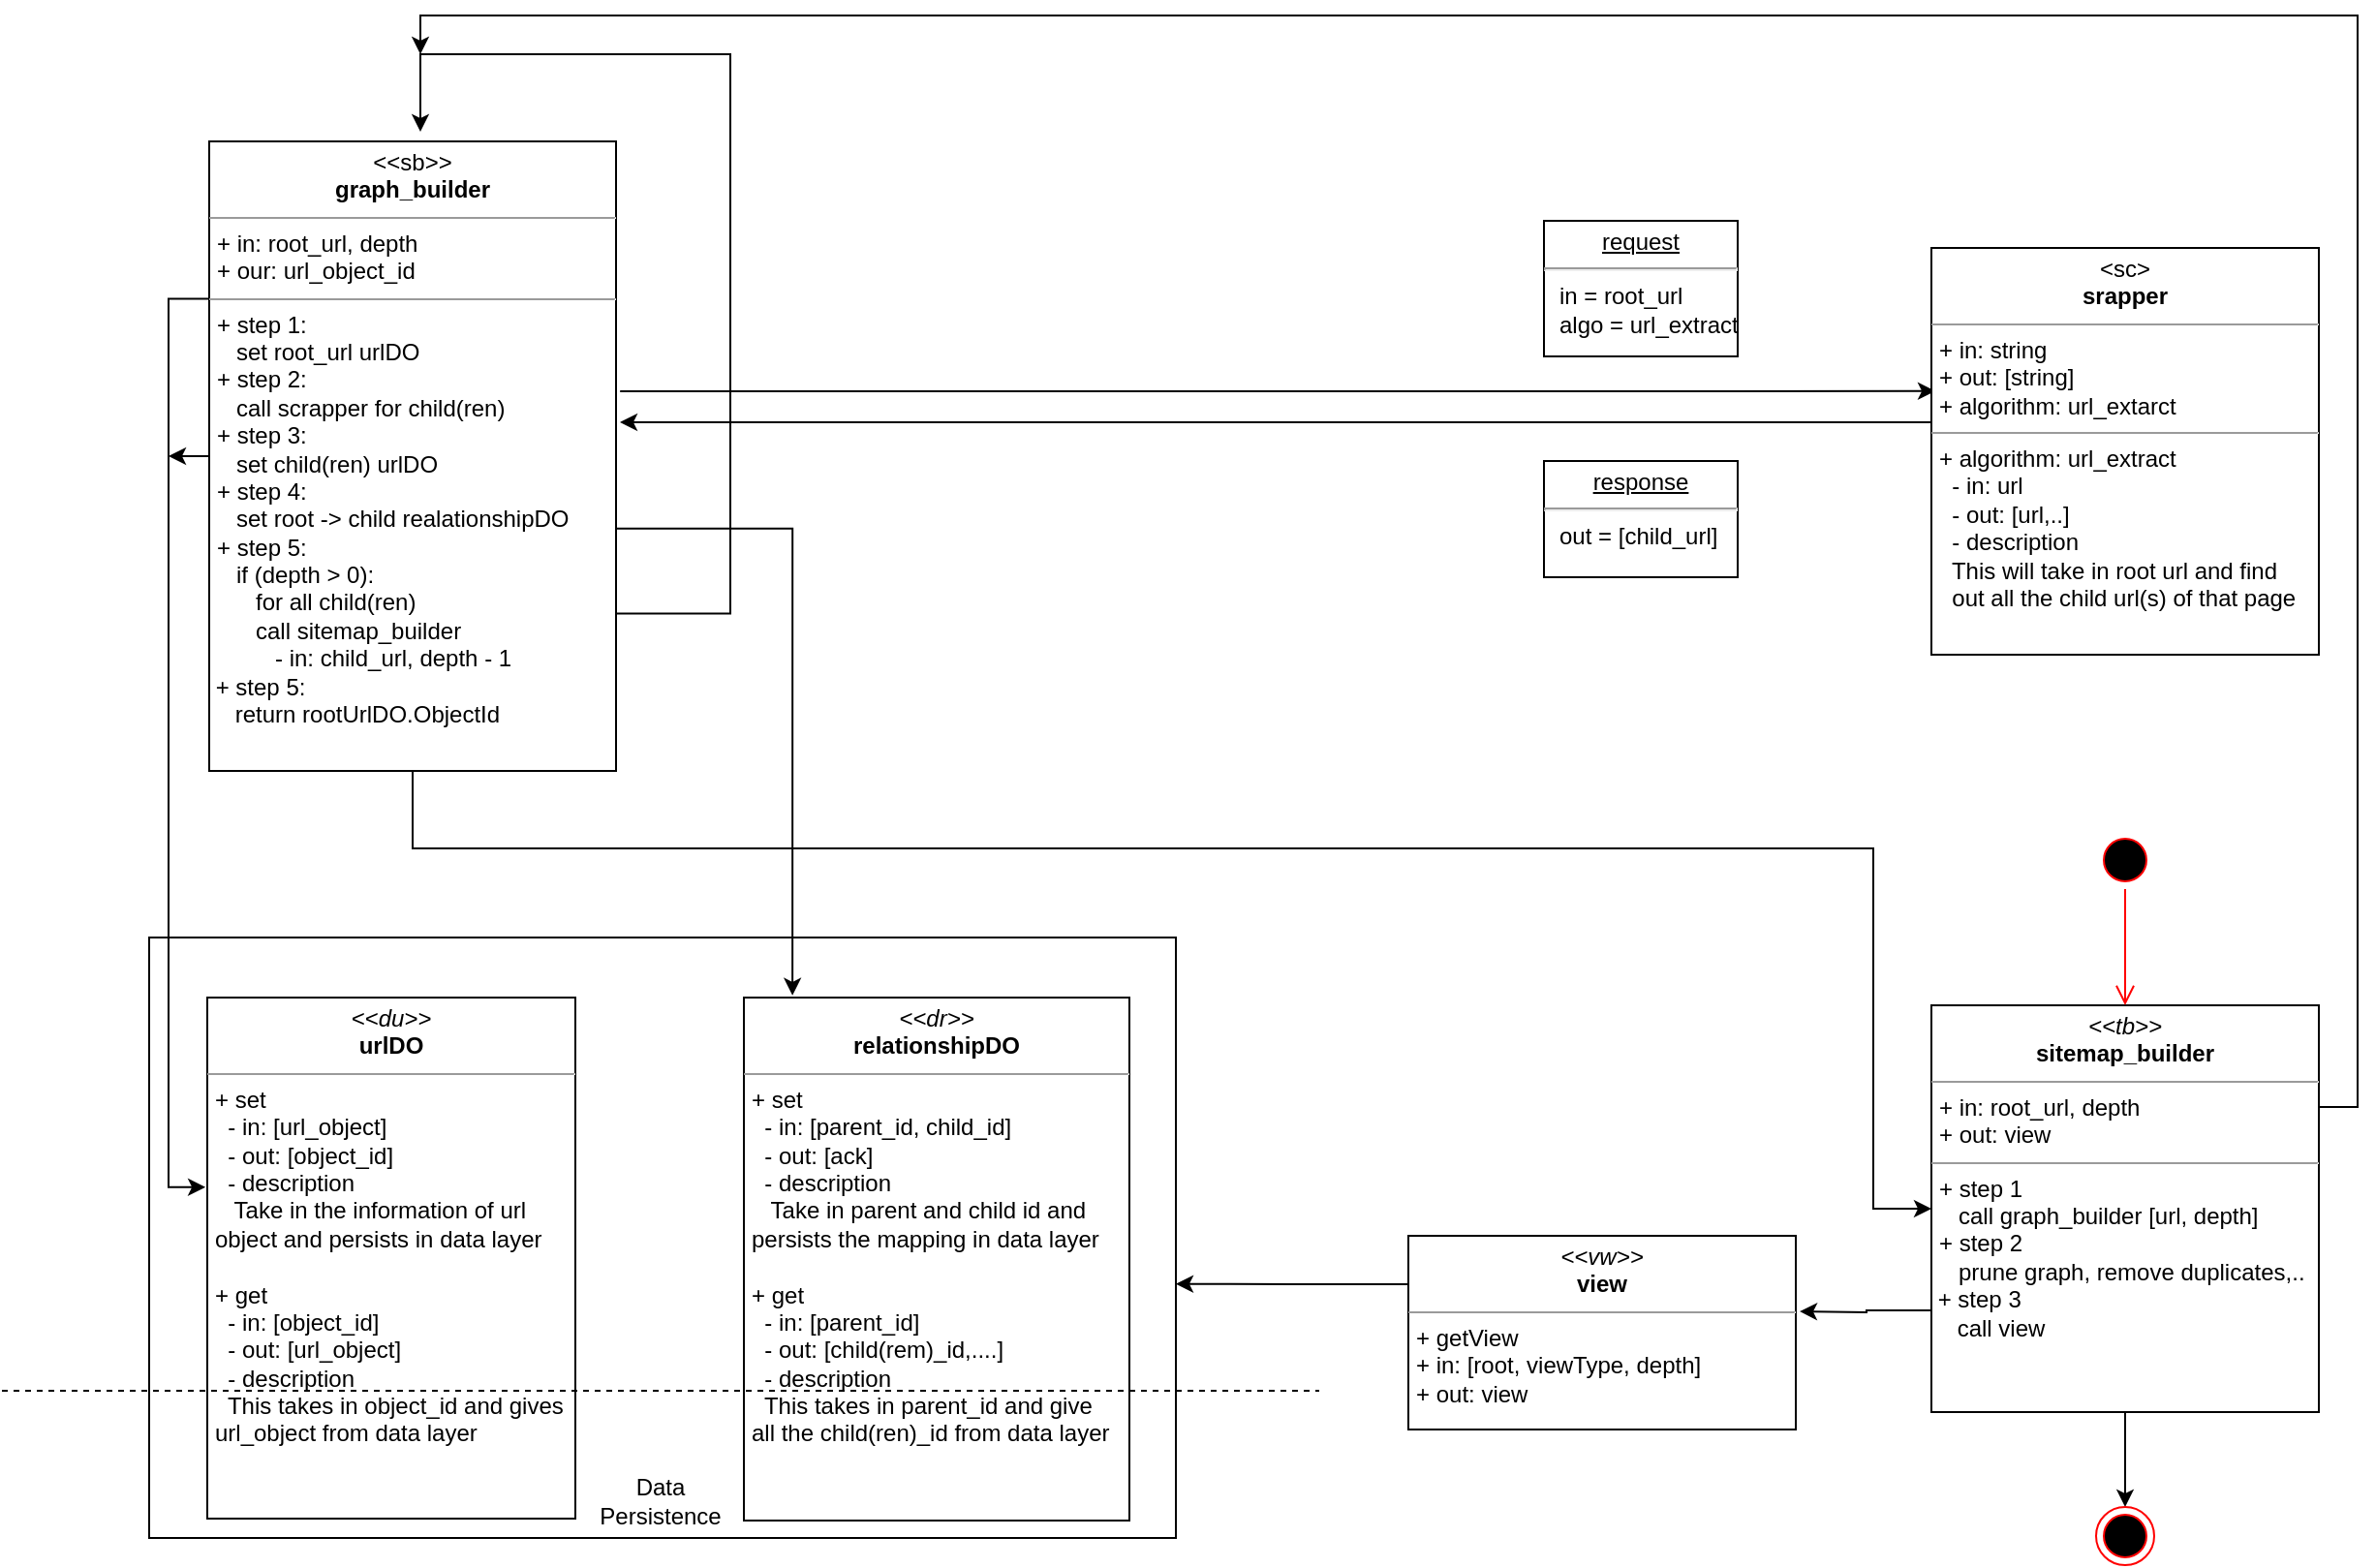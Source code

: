 <mxfile version="12.5.1"><diagram id="TRonOBsDQVE4O5QJUWSs" name="Page-1"><mxGraphModel dx="1826" dy="812" grid="1" gridSize="10" guides="1" tooltips="1" connect="1" arrows="1" fold="1" page="0" pageScale="1" pageWidth="850" pageHeight="1100" math="0" shadow="0"><root><mxCell id="0"/><mxCell id="1" parent="0"/><mxCell id="HkMAoAzpiWRFcq5rBEMo-34" value="" style="rounded=0;whiteSpace=wrap;html=1;" vertex="1" parent="1"><mxGeometry x="-30" y="706" width="530" height="310" as="geometry"/></mxCell><mxCell id="HkMAoAzpiWRFcq5rBEMo-8" style="edgeStyle=orthogonalEdgeStyle;rounded=0;orthogonalLoop=1;jettySize=auto;html=1;exitX=1.01;exitY=0.397;exitDx=0;exitDy=0;exitPerimeter=0;entryX=0.01;entryY=0.352;entryDx=0;entryDy=0;entryPerimeter=0;" edge="1" parent="1" source="HkMAoAzpiWRFcq5rBEMo-6" target="HkMAoAzpiWRFcq5rBEMo-7"><mxGeometry relative="1" as="geometry"><mxPoint x="886" y="430" as="targetPoint"/></mxGeometry></mxCell><mxCell id="HkMAoAzpiWRFcq5rBEMo-21" style="edgeStyle=orthogonalEdgeStyle;rounded=0;orthogonalLoop=1;jettySize=auto;html=1;exitX=0;exitY=0.25;exitDx=0;exitDy=0;entryX=-0.005;entryY=0.364;entryDx=0;entryDy=0;entryPerimeter=0;" edge="1" parent="1" source="HkMAoAzpiWRFcq5rBEMo-6" target="HkMAoAzpiWRFcq5rBEMo-14"><mxGeometry relative="1" as="geometry"/></mxCell><mxCell id="HkMAoAzpiWRFcq5rBEMo-24" style="edgeStyle=orthogonalEdgeStyle;rounded=0;orthogonalLoop=1;jettySize=auto;html=1;exitX=0;exitY=0.5;exitDx=0;exitDy=0;" edge="1" parent="1" source="HkMAoAzpiWRFcq5rBEMo-6"><mxGeometry relative="1" as="geometry"><mxPoint x="-20" y="458" as="targetPoint"/></mxGeometry></mxCell><mxCell id="HkMAoAzpiWRFcq5rBEMo-25" style="edgeStyle=orthogonalEdgeStyle;rounded=0;orthogonalLoop=1;jettySize=auto;html=1;exitX=0.995;exitY=0.615;exitDx=0;exitDy=0;entryX=0.126;entryY=-0.004;entryDx=0;entryDy=0;entryPerimeter=0;exitPerimeter=0;" edge="1" parent="1" source="HkMAoAzpiWRFcq5rBEMo-6" target="HkMAoAzpiWRFcq5rBEMo-15"><mxGeometry relative="1" as="geometry"/></mxCell><mxCell id="HkMAoAzpiWRFcq5rBEMo-26" style="edgeStyle=orthogonalEdgeStyle;rounded=0;orthogonalLoop=1;jettySize=auto;html=1;exitX=1;exitY=0.75;exitDx=0;exitDy=0;" edge="1" parent="1" source="HkMAoAzpiWRFcq5rBEMo-6"><mxGeometry relative="1" as="geometry"><mxPoint x="110" y="290" as="targetPoint"/><Array as="points"><mxPoint x="270" y="539"/><mxPoint x="270" y="250"/><mxPoint x="110" y="250"/></Array></mxGeometry></mxCell><mxCell id="HkMAoAzpiWRFcq5rBEMo-43" style="edgeStyle=orthogonalEdgeStyle;rounded=0;orthogonalLoop=1;jettySize=auto;html=1;exitX=0.5;exitY=1;exitDx=0;exitDy=0;entryX=0;entryY=0.5;entryDx=0;entryDy=0;" edge="1" parent="1" source="HkMAoAzpiWRFcq5rBEMo-6" target="HkMAoAzpiWRFcq5rBEMo-31"><mxGeometry relative="1" as="geometry"><Array as="points"><mxPoint x="106" y="660"/><mxPoint x="860" y="660"/><mxPoint x="860" y="846"/></Array></mxGeometry></mxCell><mxCell id="HkMAoAzpiWRFcq5rBEMo-6" value="&lt;p style=&quot;margin: 0px ; margin-top: 4px ; text-align: center&quot;&gt;&amp;lt;&amp;lt;sb&amp;gt;&amp;gt;&lt;br&gt;&lt;b&gt;graph_builder&lt;/b&gt;&lt;/p&gt;&lt;hr size=&quot;1&quot;&gt;&lt;p style=&quot;margin: 0px ; margin-left: 4px&quot;&gt;+ in: root_url, depth&lt;br&gt;+ our: url_object_id&lt;/p&gt;&lt;hr size=&quot;1&quot;&gt;&lt;p style=&quot;margin: 0px ; margin-left: 4px&quot;&gt;+ step 1:&lt;/p&gt;&lt;p style=&quot;margin: 0px ; margin-left: 4px&quot;&gt;&amp;nbsp;&amp;nbsp; set root_url urlDO&lt;br&gt;&lt;/p&gt;&lt;p style=&quot;margin: 0px ; margin-left: 4px&quot;&gt;+ step 2:&lt;/p&gt;&lt;p style=&quot;margin: 0px ; margin-left: 4px&quot;&gt;&amp;nbsp;&amp;nbsp; call scrapper for child(ren)&lt;/p&gt;&lt;p style=&quot;margin: 0px ; margin-left: 4px&quot;&gt;+ step 3:&lt;/p&gt;&lt;p style=&quot;margin: 0px ; margin-left: 4px&quot;&gt;&amp;nbsp;&amp;nbsp; set child(ren) urlDO&lt;/p&gt;&lt;p style=&quot;margin: 0px ; margin-left: 4px&quot;&gt;+ step 4:&lt;/p&gt;&lt;p style=&quot;margin: 0px ; margin-left: 4px&quot;&gt;&amp;nbsp;&amp;nbsp; set root -&amp;gt; child realationshipDO&lt;/p&gt;&lt;p style=&quot;margin: 0px ; margin-left: 4px&quot;&gt;+ step 5:&lt;/p&gt;&lt;p style=&quot;margin: 0px ; margin-left: 4px&quot;&gt;&amp;nbsp;&amp;nbsp; if (depth &amp;gt; 0):&lt;/p&gt;&lt;p style=&quot;margin: 0px ; margin-left: 4px&quot;&gt;&amp;nbsp;&amp;nbsp;&amp;nbsp;&amp;nbsp;&amp;nbsp; for all child(ren)&lt;br&gt;&lt;/p&gt;&lt;p style=&quot;margin: 0px ; margin-left: 4px&quot;&gt;&amp;nbsp;&amp;nbsp;&amp;nbsp;&amp;nbsp;&amp;nbsp; call sitemap_builder&lt;/p&gt;&lt;p style=&quot;margin: 0px ; margin-left: 4px&quot;&gt;&amp;nbsp;&amp;nbsp;&amp;nbsp;&amp;nbsp;&amp;nbsp;&amp;nbsp;&amp;nbsp;&amp;nbsp; - in: child_url, depth - 1&lt;br&gt;&lt;/p&gt;&lt;div&gt;&amp;nbsp;+ step 5:&lt;/div&gt;&lt;div&gt;&amp;nbsp;&amp;nbsp;&amp;nbsp; return rootUrlDO.ObjectId&lt;br&gt;&lt;/div&gt;" style="verticalAlign=top;align=left;overflow=fill;fontSize=12;fontFamily=Helvetica;html=1;" vertex="1" parent="1"><mxGeometry x="1" y="295" width="210" height="325" as="geometry"/></mxCell><mxCell id="HkMAoAzpiWRFcq5rBEMo-12" style="edgeStyle=orthogonalEdgeStyle;rounded=0;orthogonalLoop=1;jettySize=auto;html=1;" edge="1" parent="1"><mxGeometry relative="1" as="geometry"><mxPoint x="891" y="440" as="sourcePoint"/><mxPoint x="213" y="440" as="targetPoint"/></mxGeometry></mxCell><mxCell id="HkMAoAzpiWRFcq5rBEMo-7" value="&lt;p style=&quot;margin: 0px ; margin-top: 4px ; text-align: center&quot;&gt;&amp;lt;sc&amp;gt;&lt;br&gt;&lt;b&gt;srapper&lt;/b&gt;&lt;/p&gt;&lt;hr size=&quot;1&quot;&gt;&lt;p style=&quot;margin: 0px ; margin-left: 4px&quot;&gt;+ in: string&lt;br&gt;+ out: [string]&lt;/p&gt;&lt;p style=&quot;margin: 0px ; margin-left: 4px&quot;&gt;+ algorithm: url_extarct&lt;br&gt;&lt;/p&gt;&lt;hr size=&quot;1&quot;&gt;&lt;p style=&quot;margin: 0px ; margin-left: 4px&quot;&gt;+ algorithm: url_extract&lt;br&gt;&amp;nbsp; - in: url&lt;/p&gt;&lt;p style=&quot;margin: 0px ; margin-left: 4px&quot;&gt;&amp;nbsp; - out: [url,..]&lt;/p&gt;&lt;p style=&quot;margin: 0px ; margin-left: 4px&quot;&gt;&amp;nbsp; - description&lt;/p&gt;&lt;p style=&quot;margin: 0px ; margin-left: 4px&quot;&gt;&amp;nbsp; This will take in root url and find&lt;/p&gt;&lt;p style=&quot;margin: 0px ; margin-left: 4px&quot;&gt;&amp;nbsp; out all the child url(s) of that page&lt;br&gt;&lt;/p&gt;" style="verticalAlign=top;align=left;overflow=fill;fontSize=12;fontFamily=Helvetica;html=1;" vertex="1" parent="1"><mxGeometry x="890" y="350" width="200" height="210" as="geometry"/></mxCell><mxCell id="HkMAoAzpiWRFcq5rBEMo-11" value="&lt;p style=&quot;margin: 0px ; margin-top: 4px ; text-align: center ; text-decoration: underline&quot;&gt;request&lt;/p&gt;&lt;hr&gt;&lt;p style=&quot;margin: 0px ; margin-left: 8px&quot;&gt;in = root_url&lt;br&gt;algo = url_extractt&lt;br&gt;&lt;br&gt;&lt;/p&gt;" style="verticalAlign=top;align=left;overflow=fill;fontSize=12;fontFamily=Helvetica;html=1;" vertex="1" parent="1"><mxGeometry x="690" y="336" width="100" height="70" as="geometry"/></mxCell><mxCell id="HkMAoAzpiWRFcq5rBEMo-13" value="&lt;p style=&quot;margin: 0px ; margin-top: 4px ; text-align: center ; text-decoration: underline&quot;&gt;response&lt;/p&gt;&lt;hr&gt;&lt;p style=&quot;margin: 0px ; margin-left: 8px&quot;&gt;out = [child_url]&lt;br&gt;&lt;br&gt;&lt;/p&gt;" style="verticalAlign=top;align=left;overflow=fill;fontSize=12;fontFamily=Helvetica;html=1;" vertex="1" parent="1"><mxGeometry x="690" y="460" width="100" height="60" as="geometry"/></mxCell><mxCell id="HkMAoAzpiWRFcq5rBEMo-14" value="&lt;p style=&quot;margin: 0px ; margin-top: 4px ; text-align: center&quot;&gt;&lt;i&gt;&amp;lt;&amp;lt;du&amp;gt;&amp;gt;&lt;/i&gt;&lt;br&gt;&lt;b&gt;urlDO&lt;/b&gt;&lt;/p&gt;&lt;hr size=&quot;1&quot;&gt;&lt;p style=&quot;margin: 0px ; margin-left: 4px&quot;&gt;+ set&lt;/p&gt;&lt;p style=&quot;margin: 0px ; margin-left: 4px&quot;&gt;&amp;nbsp; - in: [url_object]&lt;/p&gt;&lt;p style=&quot;margin: 0px ; margin-left: 4px&quot;&gt;&amp;nbsp; - out: [object_id]&lt;/p&gt;&lt;p style=&quot;margin: 0px ; margin-left: 4px&quot;&gt;&amp;nbsp; - description&lt;/p&gt;&lt;p style=&quot;margin: 0px ; margin-left: 4px&quot;&gt;&amp;nbsp;&amp;nbsp; Take in the information of url&lt;/p&gt;&lt;p style=&quot;margin: 0px ; margin-left: 4px&quot;&gt;object and persists in data layer&lt;/p&gt;&lt;p style=&quot;margin: 0px ; margin-left: 4px&quot;&gt;&lt;br&gt;&lt;/p&gt;&lt;p style=&quot;margin: 0px ; margin-left: 4px&quot;&gt;+ get&lt;/p&gt;&lt;p style=&quot;margin: 0px ; margin-left: 4px&quot;&gt;&amp;nbsp; - in: [object_id]&lt;/p&gt;&lt;p style=&quot;margin: 0px ; margin-left: 4px&quot;&gt;&amp;nbsp; - out: [url_object]&lt;/p&gt;&lt;p style=&quot;margin: 0px ; margin-left: 4px&quot;&gt;&amp;nbsp; - description&lt;/p&gt;&lt;p style=&quot;margin: 0px ; margin-left: 4px&quot;&gt;&amp;nbsp; This takes in object_id and gives&lt;/p&gt;&lt;p style=&quot;margin: 0px ; margin-left: 4px&quot;&gt;url_object from data layer&lt;br&gt;&lt;/p&gt;" style="verticalAlign=top;align=left;overflow=fill;fontSize=12;fontFamily=Helvetica;html=1;" vertex="1" parent="1"><mxGeometry y="737" width="190" height="269" as="geometry"/></mxCell><mxCell id="HkMAoAzpiWRFcq5rBEMo-15" value="&lt;p style=&quot;margin: 0px ; margin-top: 4px ; text-align: center&quot;&gt;&lt;i&gt;&amp;lt;&amp;lt;dr&amp;gt;&amp;gt;&lt;/i&gt;&lt;br&gt;&lt;b&gt;relationshipDO&lt;/b&gt;&lt;/p&gt;&lt;hr size=&quot;1&quot;&gt;&lt;p style=&quot;margin: 0px ; margin-left: 4px&quot;&gt;+ set&lt;/p&gt;&lt;p style=&quot;margin: 0px ; margin-left: 4px&quot;&gt;&amp;nbsp; - in: [parent_id, child_id]&lt;/p&gt;&lt;p style=&quot;margin: 0px ; margin-left: 4px&quot;&gt;&amp;nbsp; - out: [ack]&lt;/p&gt;&lt;p style=&quot;margin: 0px ; margin-left: 4px&quot;&gt;&amp;nbsp; - description&lt;/p&gt;&lt;p style=&quot;margin: 0px ; margin-left: 4px&quot;&gt;&amp;nbsp;&amp;nbsp; Take in parent and child id and&lt;/p&gt;&lt;p style=&quot;margin: 0px ; margin-left: 4px&quot;&gt;persists the mapping in data layer&lt;br&gt;&lt;/p&gt;&lt;p style=&quot;margin: 0px ; margin-left: 4px&quot;&gt;&lt;br&gt;&lt;/p&gt;&lt;p style=&quot;margin: 0px ; margin-left: 4px&quot;&gt;+ get&lt;/p&gt;&lt;p style=&quot;margin: 0px ; margin-left: 4px&quot;&gt;&amp;nbsp; - in: [parent_id]&lt;/p&gt;&lt;p style=&quot;margin: 0px ; margin-left: 4px&quot;&gt;&amp;nbsp; - out: [child(rem)_id,....]&lt;/p&gt;&lt;p style=&quot;margin: 0px ; margin-left: 4px&quot;&gt;&amp;nbsp; - description&lt;/p&gt;&lt;p style=&quot;margin: 0px ; margin-left: 4px&quot;&gt;&amp;nbsp; This takes in parent_id and give&lt;/p&gt;&lt;p style=&quot;margin: 0px ; margin-left: 4px&quot;&gt;all the child(ren)_id from data layer&lt;br&gt;&lt;/p&gt;" style="verticalAlign=top;align=left;overflow=fill;fontSize=12;fontFamily=Helvetica;html=1;" vertex="1" parent="1"><mxGeometry x="277" y="737" width="199" height="270" as="geometry"/></mxCell><mxCell id="HkMAoAzpiWRFcq5rBEMo-28" value="" style="endArrow=none;dashed=1;html=1;" edge="1" parent="1"><mxGeometry width="50" height="50" relative="1" as="geometry"><mxPoint x="-106" y="940" as="sourcePoint"/><mxPoint x="574" y="940" as="targetPoint"/></mxGeometry></mxCell><mxCell id="HkMAoAzpiWRFcq5rBEMo-29" value="&lt;div&gt;Data&lt;br&gt;&lt;/div&gt;&lt;div&gt;Persistence&lt;/div&gt;" style="text;html=1;strokeColor=none;fillColor=none;align=center;verticalAlign=middle;whiteSpace=wrap;rounded=0;" vertex="1" parent="1"><mxGeometry x="214" y="987" width="40" height="20" as="geometry"/></mxCell><mxCell id="HkMAoAzpiWRFcq5rBEMo-39" style="edgeStyle=orthogonalEdgeStyle;rounded=0;orthogonalLoop=1;jettySize=auto;html=1;exitX=0.5;exitY=1;exitDx=0;exitDy=0;entryX=0.5;entryY=0;entryDx=0;entryDy=0;" edge="1" parent="1" source="HkMAoAzpiWRFcq5rBEMo-31" target="HkMAoAzpiWRFcq5rBEMo-37"><mxGeometry relative="1" as="geometry"/></mxCell><mxCell id="HkMAoAzpiWRFcq5rBEMo-40" style="edgeStyle=orthogonalEdgeStyle;rounded=0;orthogonalLoop=1;jettySize=auto;html=1;exitX=1;exitY=0.25;exitDx=0;exitDy=0;" edge="1" parent="1" source="HkMAoAzpiWRFcq5rBEMo-31"><mxGeometry relative="1" as="geometry"><mxPoint x="110" y="250" as="targetPoint"/><Array as="points"><mxPoint x="1110" y="794"/><mxPoint x="1110" y="230"/><mxPoint x="110" y="230"/></Array></mxGeometry></mxCell><mxCell id="HkMAoAzpiWRFcq5rBEMo-42" style="edgeStyle=orthogonalEdgeStyle;rounded=0;orthogonalLoop=1;jettySize=auto;html=1;exitX=0;exitY=0.75;exitDx=0;exitDy=0;" edge="1" parent="1" source="HkMAoAzpiWRFcq5rBEMo-31"><mxGeometry relative="1" as="geometry"><mxPoint x="822" y="899" as="targetPoint"/><mxPoint x="882" y="899" as="sourcePoint"/></mxGeometry></mxCell><mxCell id="HkMAoAzpiWRFcq5rBEMo-31" value="&lt;p style=&quot;margin: 0px ; margin-top: 4px ; text-align: center&quot;&gt;&lt;i&gt;&amp;lt;&amp;lt;tb&amp;gt;&amp;gt;&lt;/i&gt;&lt;br&gt;&lt;b&gt;sitemap_builder&lt;/b&gt;&lt;/p&gt;&lt;hr size=&quot;1&quot;&gt;&lt;p style=&quot;margin: 0px ; margin-left: 4px&quot;&gt;+ in: root_url, depth&lt;br&gt;+ out: view&lt;/p&gt;&lt;hr size=&quot;1&quot;&gt;&lt;p style=&quot;margin: 0px ; margin-left: 4px&quot;&gt;+ step 1&lt;/p&gt;&lt;p style=&quot;margin: 0px ; margin-left: 4px&quot;&gt;&amp;nbsp;&amp;nbsp; call graph_builder [url, depth]&lt;/p&gt;&lt;p style=&quot;margin: 0px ; margin-left: 4px&quot;&gt;+ step 2&lt;/p&gt;&lt;p style=&quot;margin: 0px ; margin-left: 4px&quot;&gt;&amp;nbsp;&amp;nbsp; prune graph, remove duplicates,..&lt;br&gt;&lt;/p&gt;&lt;div&gt;&amp;nbsp;+ step 3&lt;/div&gt;&lt;div&gt;&amp;nbsp;&amp;nbsp;&amp;nbsp; call view &lt;br&gt;&lt;/div&gt;" style="verticalAlign=top;align=left;overflow=fill;fontSize=12;fontFamily=Helvetica;html=1;" vertex="1" parent="1"><mxGeometry x="890" y="741" width="200" height="210" as="geometry"/></mxCell><mxCell id="HkMAoAzpiWRFcq5rBEMo-41" style="edgeStyle=orthogonalEdgeStyle;rounded=0;orthogonalLoop=1;jettySize=auto;html=1;exitX=0;exitY=0.25;exitDx=0;exitDy=0;entryX=1;entryY=0.577;entryDx=0;entryDy=0;entryPerimeter=0;" edge="1" parent="1" source="HkMAoAzpiWRFcq5rBEMo-32" target="HkMAoAzpiWRFcq5rBEMo-34"><mxGeometry relative="1" as="geometry"/></mxCell><mxCell id="HkMAoAzpiWRFcq5rBEMo-32" value="&lt;p style=&quot;margin: 0px ; margin-top: 4px ; text-align: center&quot;&gt;&lt;i&gt;&amp;lt;&amp;lt;vw&amp;gt;&amp;gt;&lt;/i&gt;&lt;br&gt;&lt;b&gt;view&lt;/b&gt;&lt;/p&gt;&lt;hr size=&quot;1&quot;&gt;&lt;p style=&quot;margin: 0px ; margin-left: 4px&quot;&gt;+ getView&lt;br&gt;&lt;/p&gt;&lt;p style=&quot;margin: 0px ; margin-left: 4px&quot;&gt;+ in: [root, viewType, depth]&lt;/p&gt;&lt;p style=&quot;margin: 0px ; margin-left: 4px&quot;&gt;+ out: view&lt;/p&gt;&lt;p style=&quot;margin: 0px ; margin-left: 4px&quot;&gt;&lt;br&gt;&lt;/p&gt;" style="verticalAlign=top;align=left;overflow=fill;fontSize=12;fontFamily=Helvetica;html=1;" vertex="1" parent="1"><mxGeometry x="620" y="860" width="200" height="100" as="geometry"/></mxCell><mxCell id="HkMAoAzpiWRFcq5rBEMo-35" value="" style="ellipse;html=1;shape=startState;fillColor=#000000;strokeColor=#ff0000;" vertex="1" parent="1"><mxGeometry x="975" y="651" width="30" height="30" as="geometry"/></mxCell><mxCell id="HkMAoAzpiWRFcq5rBEMo-36" value="" style="edgeStyle=orthogonalEdgeStyle;html=1;verticalAlign=bottom;endArrow=open;endSize=8;strokeColor=#ff0000;" edge="1" source="HkMAoAzpiWRFcq5rBEMo-35" parent="1"><mxGeometry relative="1" as="geometry"><mxPoint x="990" y="741" as="targetPoint"/></mxGeometry></mxCell><mxCell id="HkMAoAzpiWRFcq5rBEMo-37" value="" style="ellipse;html=1;shape=endState;fillColor=#000000;strokeColor=#ff0000;" vertex="1" parent="1"><mxGeometry x="975" y="1000" width="30" height="30" as="geometry"/></mxCell></root></mxGraphModel></diagram></mxfile>